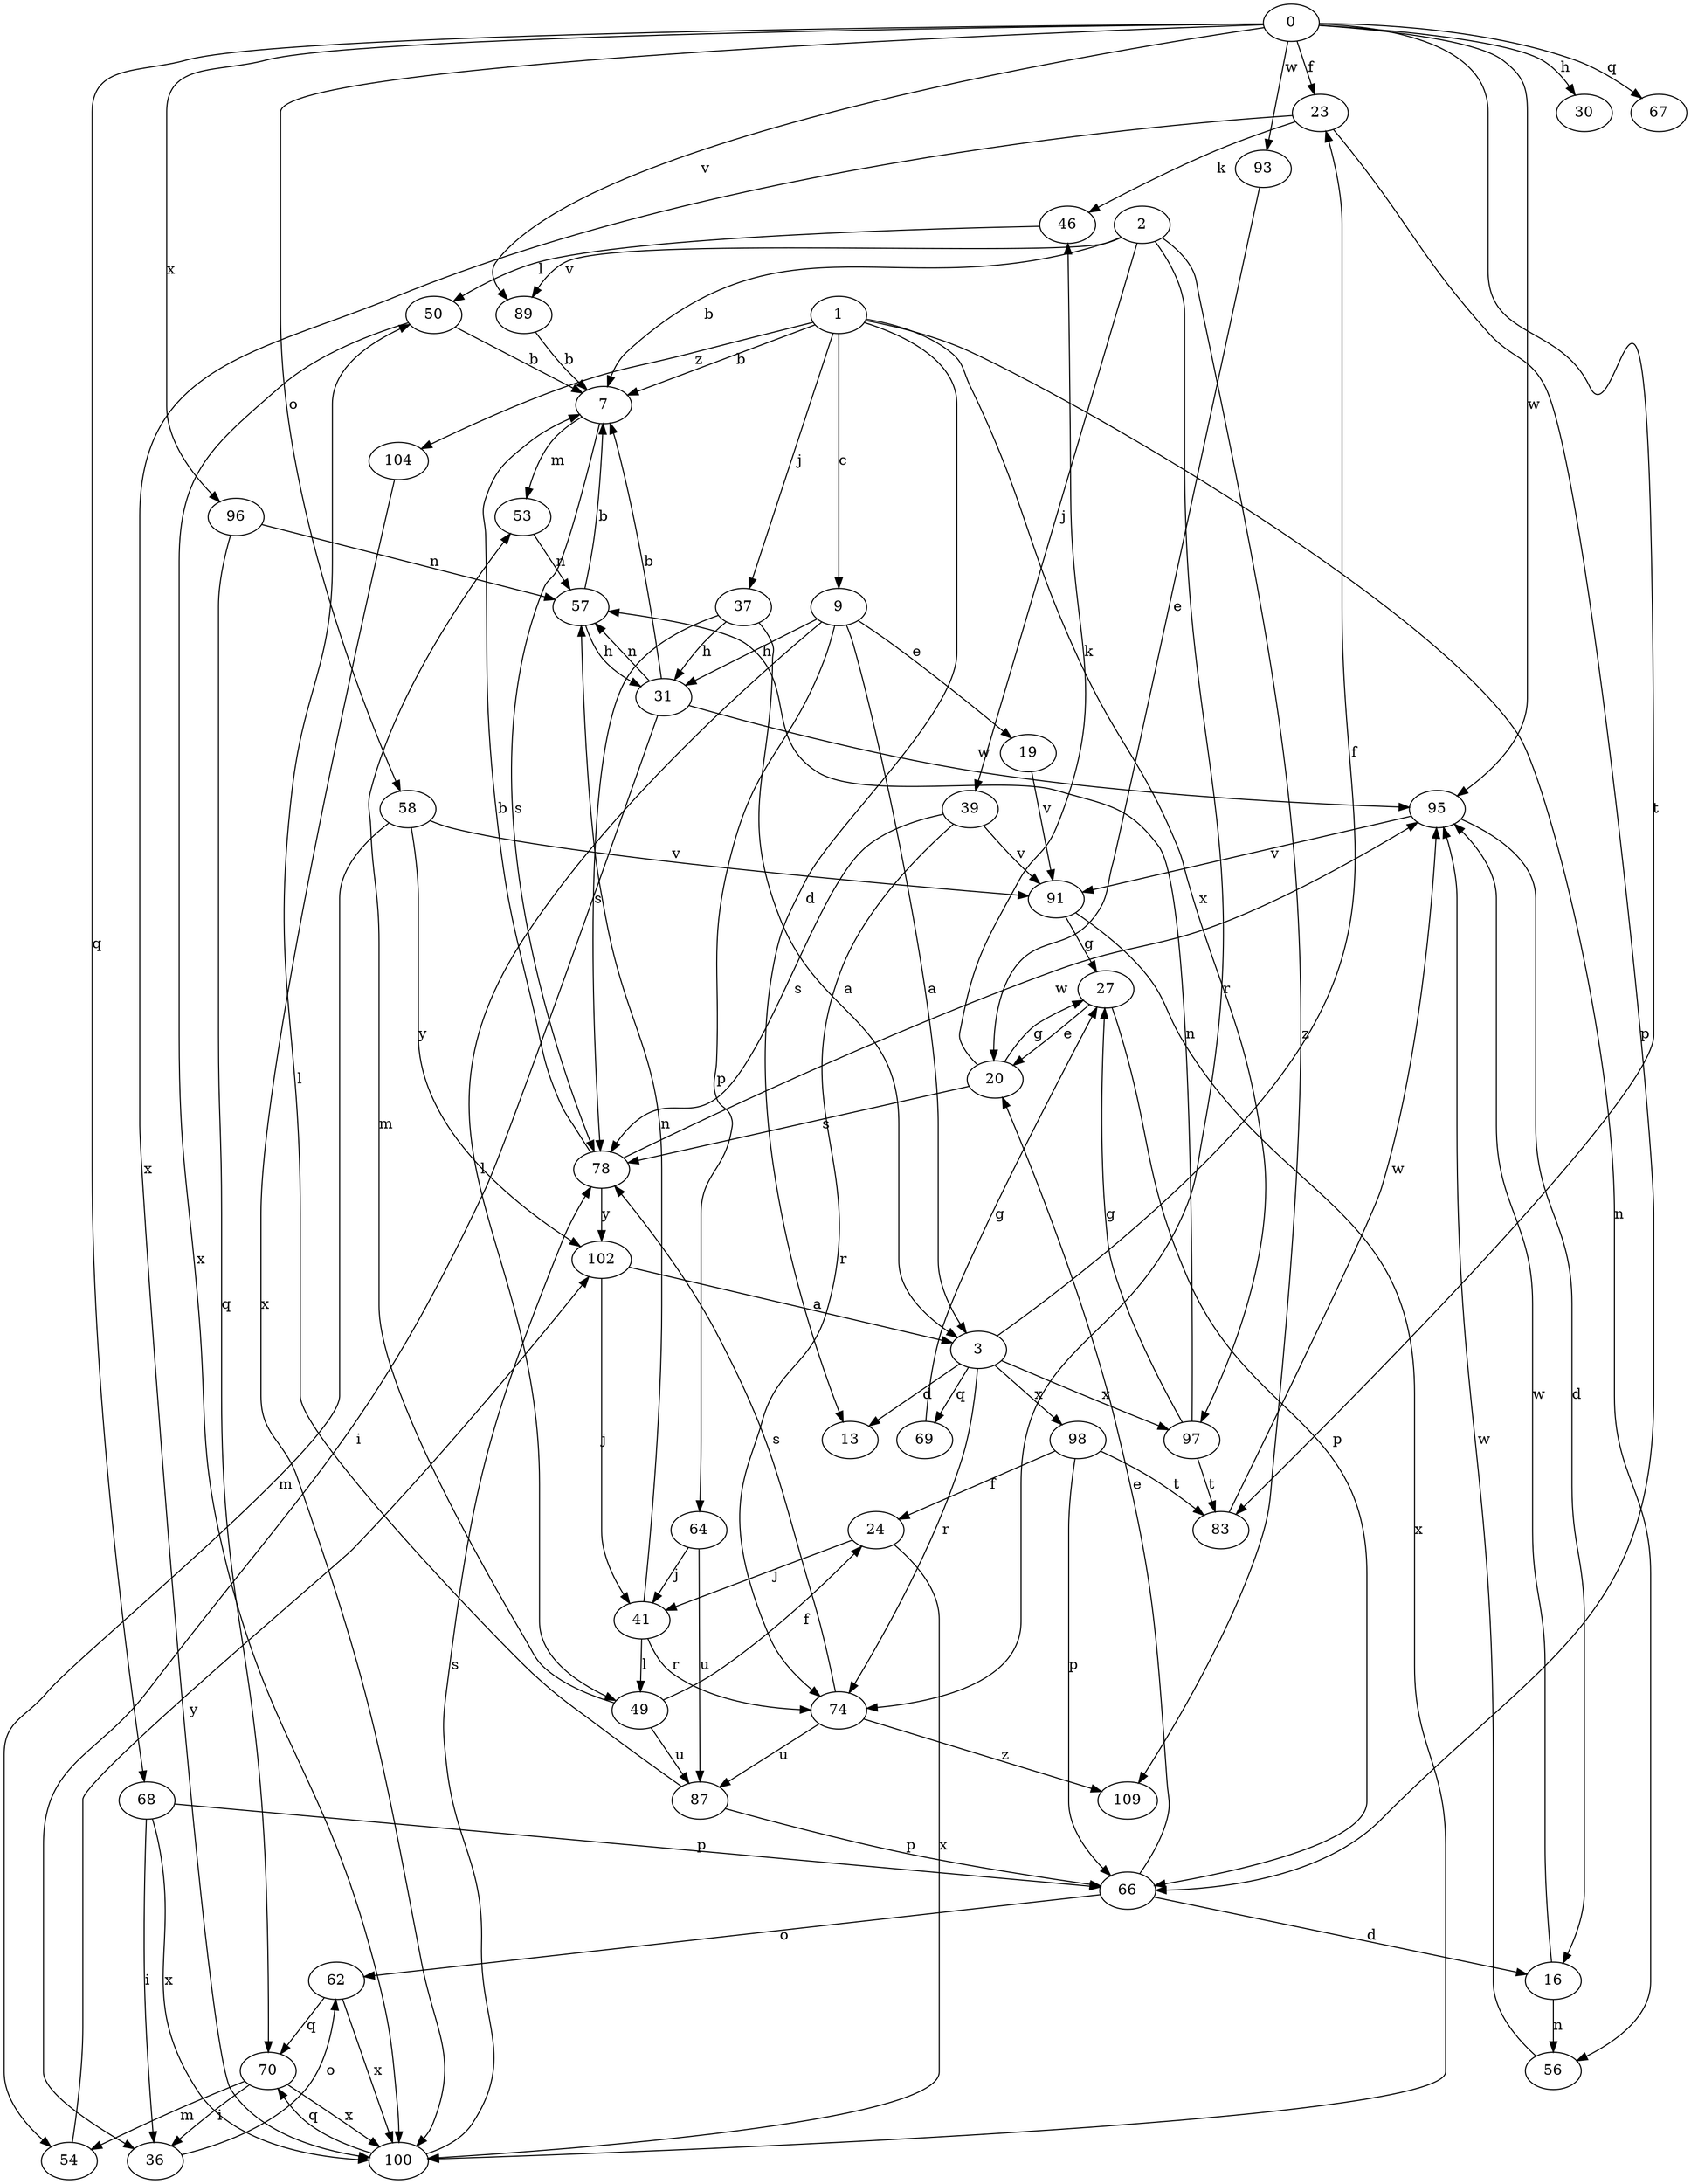 strict digraph  {
0;
1;
2;
3;
7;
9;
13;
16;
19;
20;
23;
24;
27;
30;
31;
36;
37;
39;
41;
46;
49;
50;
53;
54;
56;
57;
58;
62;
64;
66;
67;
68;
69;
70;
74;
78;
83;
87;
89;
91;
93;
95;
96;
97;
98;
100;
102;
104;
109;
0 -> 23  [label=f];
0 -> 30  [label=h];
0 -> 58  [label=o];
0 -> 67  [label=q];
0 -> 68  [label=q];
0 -> 83  [label=t];
0 -> 89  [label=v];
0 -> 93  [label=w];
0 -> 95  [label=w];
0 -> 96  [label=x];
1 -> 7  [label=b];
1 -> 9  [label=c];
1 -> 13  [label=d];
1 -> 37  [label=j];
1 -> 56  [label=n];
1 -> 97  [label=x];
1 -> 104  [label=z];
2 -> 7  [label=b];
2 -> 39  [label=j];
2 -> 74  [label=r];
2 -> 89  [label=v];
2 -> 109  [label=z];
3 -> 13  [label=d];
3 -> 23  [label=f];
3 -> 69  [label=q];
3 -> 74  [label=r];
3 -> 97  [label=x];
3 -> 98  [label=x];
7 -> 53  [label=m];
7 -> 78  [label=s];
9 -> 3  [label=a];
9 -> 19  [label=e];
9 -> 31  [label=h];
9 -> 49  [label=l];
9 -> 64  [label=p];
16 -> 56  [label=n];
16 -> 95  [label=w];
19 -> 91  [label=v];
20 -> 27  [label=g];
20 -> 46  [label=k];
20 -> 78  [label=s];
23 -> 46  [label=k];
23 -> 66  [label=p];
23 -> 100  [label=x];
24 -> 41  [label=j];
24 -> 100  [label=x];
27 -> 20  [label=e];
27 -> 66  [label=p];
31 -> 7  [label=b];
31 -> 36  [label=i];
31 -> 57  [label=n];
31 -> 95  [label=w];
36 -> 62  [label=o];
37 -> 3  [label=a];
37 -> 31  [label=h];
37 -> 78  [label=s];
39 -> 74  [label=r];
39 -> 78  [label=s];
39 -> 91  [label=v];
41 -> 49  [label=l];
41 -> 57  [label=n];
41 -> 74  [label=r];
46 -> 50  [label=l];
49 -> 24  [label=f];
49 -> 53  [label=m];
49 -> 87  [label=u];
50 -> 7  [label=b];
50 -> 100  [label=x];
53 -> 57  [label=n];
54 -> 102  [label=y];
56 -> 95  [label=w];
57 -> 7  [label=b];
57 -> 31  [label=h];
58 -> 54  [label=m];
58 -> 91  [label=v];
58 -> 102  [label=y];
62 -> 70  [label=q];
62 -> 100  [label=x];
64 -> 41  [label=j];
64 -> 87  [label=u];
66 -> 16  [label=d];
66 -> 20  [label=e];
66 -> 62  [label=o];
68 -> 36  [label=i];
68 -> 66  [label=p];
68 -> 100  [label=x];
69 -> 27  [label=g];
70 -> 36  [label=i];
70 -> 54  [label=m];
70 -> 100  [label=x];
74 -> 78  [label=s];
74 -> 87  [label=u];
74 -> 109  [label=z];
78 -> 7  [label=b];
78 -> 95  [label=w];
78 -> 102  [label=y];
83 -> 95  [label=w];
87 -> 50  [label=l];
87 -> 66  [label=p];
89 -> 7  [label=b];
91 -> 27  [label=g];
91 -> 100  [label=x];
93 -> 20  [label=e];
95 -> 16  [label=d];
95 -> 91  [label=v];
96 -> 57  [label=n];
96 -> 70  [label=q];
97 -> 27  [label=g];
97 -> 57  [label=n];
97 -> 83  [label=t];
98 -> 24  [label=f];
98 -> 66  [label=p];
98 -> 83  [label=t];
100 -> 70  [label=q];
100 -> 78  [label=s];
102 -> 3  [label=a];
102 -> 41  [label=j];
104 -> 100  [label=x];
}
